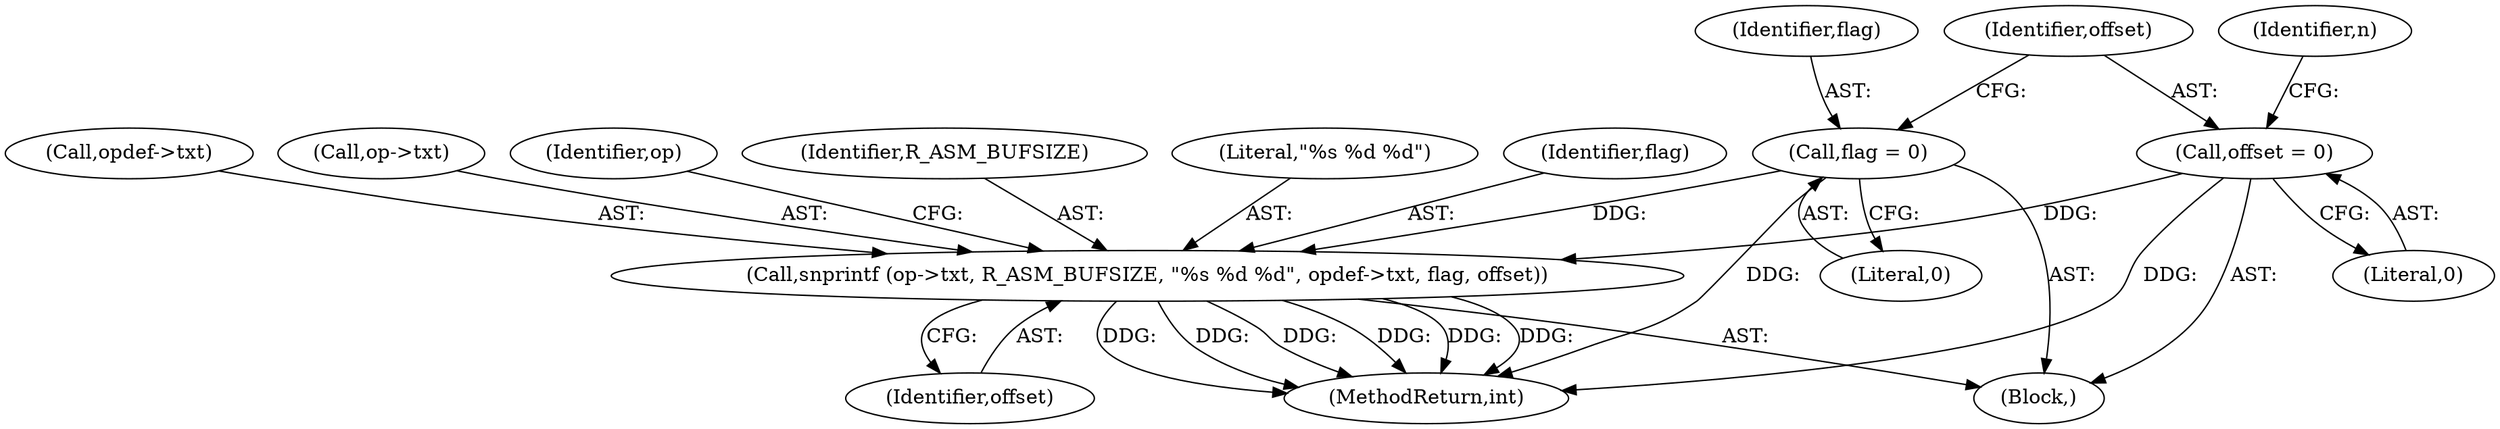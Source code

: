 digraph "0_radare2_bd276ef2fd8ac3401e65be7c126a43175ccfbcd7@API" {
"1000851" [label="(Call,snprintf (op->txt, R_ASM_BUFSIZE, \"%s %d %d\", opdef->txt, flag, offset))"];
"1000790" [label="(Call,flag = 0)"];
"1000794" [label="(Call,offset = 0)"];
"1000855" [label="(Identifier,R_ASM_BUFSIZE)"];
"1000861" [label="(Identifier,offset)"];
"1000791" [label="(Identifier,flag)"];
"1000856" [label="(Literal,\"%s %d %d\")"];
"1000788" [label="(Block,)"];
"1000860" [label="(Identifier,flag)"];
"1000857" [label="(Call,opdef->txt)"];
"1000792" [label="(Literal,0)"];
"1000851" [label="(Call,snprintf (op->txt, R_ASM_BUFSIZE, \"%s %d %d\", opdef->txt, flag, offset))"];
"1001086" [label="(MethodReturn,int)"];
"1000790" [label="(Call,flag = 0)"];
"1000795" [label="(Identifier,offset)"];
"1000796" [label="(Literal,0)"];
"1000799" [label="(Identifier,n)"];
"1000794" [label="(Call,offset = 0)"];
"1000852" [label="(Call,op->txt)"];
"1000864" [label="(Identifier,op)"];
"1000851" -> "1000788"  [label="AST: "];
"1000851" -> "1000861"  [label="CFG: "];
"1000852" -> "1000851"  [label="AST: "];
"1000855" -> "1000851"  [label="AST: "];
"1000856" -> "1000851"  [label="AST: "];
"1000857" -> "1000851"  [label="AST: "];
"1000860" -> "1000851"  [label="AST: "];
"1000861" -> "1000851"  [label="AST: "];
"1000864" -> "1000851"  [label="CFG: "];
"1000851" -> "1001086"  [label="DDG: "];
"1000851" -> "1001086"  [label="DDG: "];
"1000851" -> "1001086"  [label="DDG: "];
"1000851" -> "1001086"  [label="DDG: "];
"1000851" -> "1001086"  [label="DDG: "];
"1000851" -> "1001086"  [label="DDG: "];
"1000790" -> "1000851"  [label="DDG: "];
"1000794" -> "1000851"  [label="DDG: "];
"1000790" -> "1000788"  [label="AST: "];
"1000790" -> "1000792"  [label="CFG: "];
"1000791" -> "1000790"  [label="AST: "];
"1000792" -> "1000790"  [label="AST: "];
"1000795" -> "1000790"  [label="CFG: "];
"1000790" -> "1001086"  [label="DDG: "];
"1000794" -> "1000788"  [label="AST: "];
"1000794" -> "1000796"  [label="CFG: "];
"1000795" -> "1000794"  [label="AST: "];
"1000796" -> "1000794"  [label="AST: "];
"1000799" -> "1000794"  [label="CFG: "];
"1000794" -> "1001086"  [label="DDG: "];
}

